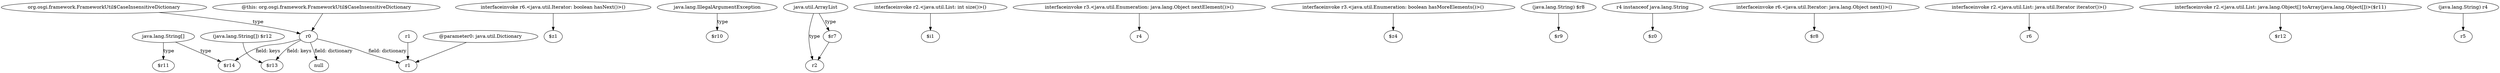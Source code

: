 digraph g {
0[label="r0"]
1[label="null"]
0->1[label="field: dictionary"]
2[label="interfaceinvoke r6.<java.util.Iterator: boolean hasNext()>()"]
3[label="$z1"]
2->3[label=""]
4[label="java.lang.IllegalArgumentException"]
5[label="$r10"]
4->5[label="type"]
6[label="java.util.ArrayList"]
7[label="r2"]
6->7[label="type"]
8[label="interfaceinvoke r2.<java.util.List: int size()>()"]
9[label="$i1"]
8->9[label=""]
10[label="interfaceinvoke r3.<java.util.Enumeration: java.lang.Object nextElement()>()"]
11[label="r4"]
10->11[label=""]
12[label="interfaceinvoke r3.<java.util.Enumeration: boolean hasMoreElements()>()"]
13[label="$z4"]
12->13[label=""]
14[label="$r7"]
14->7[label=""]
15[label="(java.lang.String) $r8"]
16[label="$r9"]
15->16[label=""]
17[label="r4 instanceof java.lang.String"]
18[label="$z0"]
17->18[label=""]
19[label="$r14"]
0->19[label="field: keys"]
20[label="r1"]
21[label="r1"]
20->21[label=""]
22[label="org.osgi.framework.FrameworkUtil$CaseInsensitiveDictionary"]
22->0[label="type"]
23[label="interfaceinvoke r6.<java.util.Iterator: java.lang.Object next()>()"]
24[label="$r8"]
23->24[label=""]
25[label="interfaceinvoke r2.<java.util.List: java.util.Iterator iterator()>()"]
26[label="r6"]
25->26[label=""]
27[label="interfaceinvoke r2.<java.util.List: java.lang.Object[] toArray(java.lang.Object[])>($r11)"]
28[label="$r12"]
27->28[label=""]
29[label="@parameter0: java.util.Dictionary"]
29->21[label=""]
30[label="(java.lang.String) r4"]
31[label="r5"]
30->31[label=""]
32[label="@this: org.osgi.framework.FrameworkUtil$CaseInsensitiveDictionary"]
32->0[label=""]
6->14[label="type"]
33[label="(java.lang.String[]) $r12"]
34[label="$r13"]
33->34[label=""]
0->21[label="field: dictionary"]
0->34[label="field: keys"]
35[label="java.lang.String[]"]
36[label="$r11"]
35->36[label="type"]
35->19[label="type"]
}